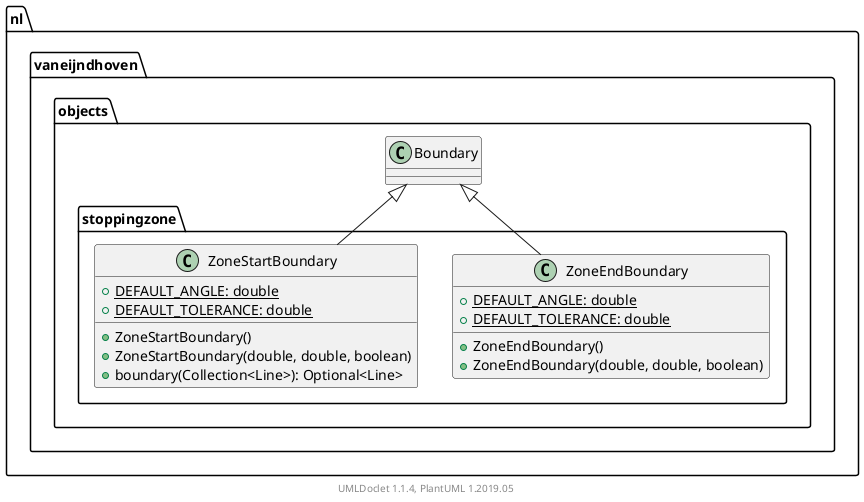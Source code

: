 @startuml

    namespace nl.vaneijndhoven.objects.stoppingzone {

        class ZoneEndBoundary [[ZoneEndBoundary.html]] {
            {static} +DEFAULT_ANGLE: double
            {static} +DEFAULT_TOLERANCE: double
            +ZoneEndBoundary()
            +ZoneEndBoundary(double, double, boolean)
        }

        class ZoneStartBoundary [[ZoneStartBoundary.html]] {
            {static} +DEFAULT_ANGLE: double
            {static} +DEFAULT_TOLERANCE: double
            +ZoneStartBoundary()
            +ZoneStartBoundary(double, double, boolean)
            +boundary(Collection<Line>): Optional<Line>
        }

        class nl.vaneijndhoven.objects.Boundary
        nl.vaneijndhoven.objects.Boundary <|-- ZoneEndBoundary

        nl.vaneijndhoven.objects.Boundary <|-- ZoneStartBoundary

    }


    center footer UMLDoclet 1.1.4, PlantUML 1.2019.05
@enduml
